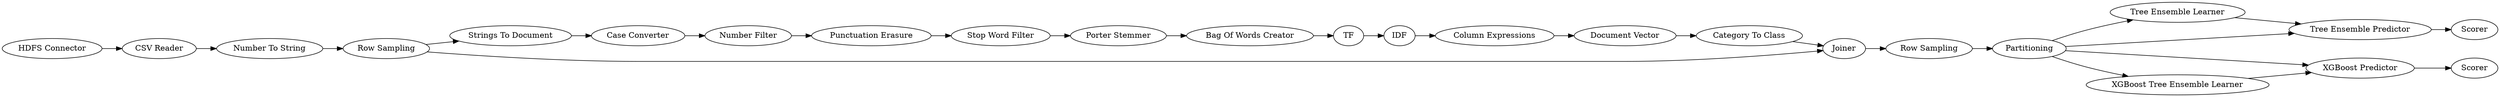 digraph {
	"-7835565706664680778_22" [label="Row Sampling"]
	"-7835565706664680778_23" [label=Partitioning]
	"-7835565706664680778_9" [label="Number Filter"]
	"-7835565706664680778_16" [label=IDF]
	"-7835565706664680778_11" [label="Stop Word Filter"]
	"-7835565706664680778_19" [label="Category To Class"]
	"-7835565706664680778_8" [label="Case Converter"]
	"-7835565706664680778_24" [label="Tree Ensemble Learner"]
	"-7835565706664680778_6" [label="Strings To Document"]
	"-7835565706664680778_29" [label=Scorer]
	"-7835565706664680778_17" [label="Column Expressions"]
	"-7835565706664680778_28" [label="XGBoost Predictor"]
	"-7835565706664680778_15" [label=TF]
	"-7835565706664680778_4" [label="Number To String"]
	"-7835565706664680778_14" [label="Bag Of Words Creator"]
	"-7835565706664680778_2" [label="CSV Reader"]
	"-7835565706664680778_5" [label="Row Sampling"]
	"-7835565706664680778_26" [label=Scorer]
	"-7835565706664680778_25" [label="Tree Ensemble Predictor"]
	"-7835565706664680778_27" [label="XGBoost Tree Ensemble Learner"]
	"-7835565706664680778_1" [label="HDFS Connector"]
	"-7835565706664680778_21" [label=Joiner]
	"-7835565706664680778_12" [label="Porter Stemmer"]
	"-7835565706664680778_10" [label="Punctuation Erasure"]
	"-7835565706664680778_18" [label="Document Vector"]
	"-7835565706664680778_23" -> "-7835565706664680778_27"
	"-7835565706664680778_21" -> "-7835565706664680778_22"
	"-7835565706664680778_28" -> "-7835565706664680778_29"
	"-7835565706664680778_19" -> "-7835565706664680778_21"
	"-7835565706664680778_1" -> "-7835565706664680778_2"
	"-7835565706664680778_24" -> "-7835565706664680778_25"
	"-7835565706664680778_16" -> "-7835565706664680778_17"
	"-7835565706664680778_10" -> "-7835565706664680778_11"
	"-7835565706664680778_15" -> "-7835565706664680778_16"
	"-7835565706664680778_2" -> "-7835565706664680778_4"
	"-7835565706664680778_4" -> "-7835565706664680778_5"
	"-7835565706664680778_23" -> "-7835565706664680778_28"
	"-7835565706664680778_11" -> "-7835565706664680778_12"
	"-7835565706664680778_23" -> "-7835565706664680778_25"
	"-7835565706664680778_5" -> "-7835565706664680778_21"
	"-7835565706664680778_5" -> "-7835565706664680778_6"
	"-7835565706664680778_17" -> "-7835565706664680778_18"
	"-7835565706664680778_23" -> "-7835565706664680778_24"
	"-7835565706664680778_14" -> "-7835565706664680778_15"
	"-7835565706664680778_9" -> "-7835565706664680778_10"
	"-7835565706664680778_8" -> "-7835565706664680778_9"
	"-7835565706664680778_12" -> "-7835565706664680778_14"
	"-7835565706664680778_22" -> "-7835565706664680778_23"
	"-7835565706664680778_6" -> "-7835565706664680778_8"
	"-7835565706664680778_27" -> "-7835565706664680778_28"
	"-7835565706664680778_25" -> "-7835565706664680778_26"
	"-7835565706664680778_18" -> "-7835565706664680778_19"
	rankdir=LR
}
